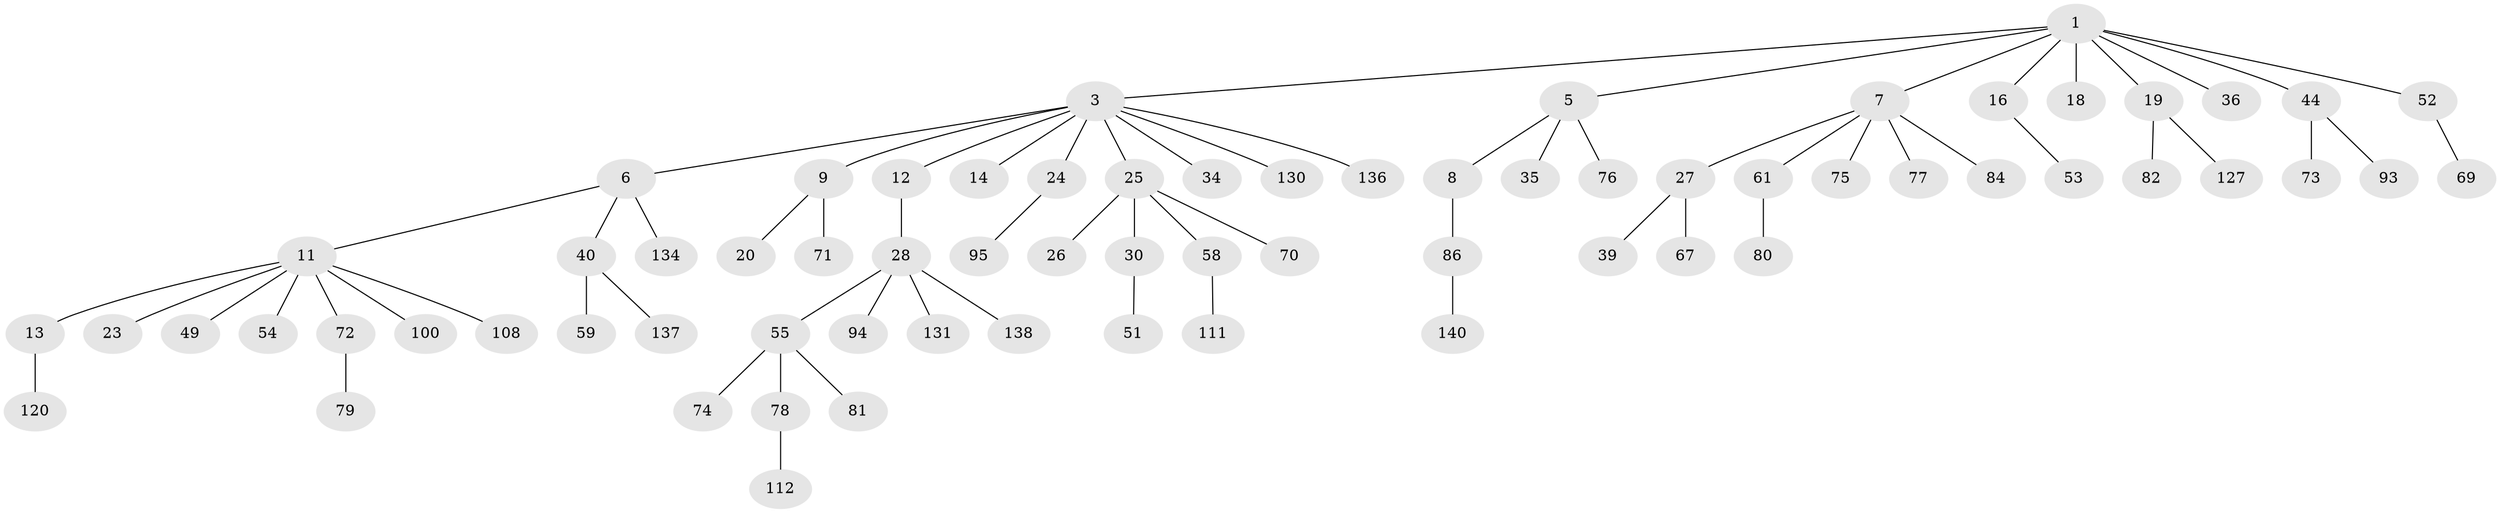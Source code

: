 // original degree distribution, {4: 0.05, 7: 0.014285714285714285, 5: 0.04285714285714286, 3: 0.11428571428571428, 2: 0.3, 8: 0.007142857142857143, 1: 0.4714285714285714}
// Generated by graph-tools (version 1.1) at 2025/15/03/09/25 04:15:37]
// undirected, 70 vertices, 69 edges
graph export_dot {
graph [start="1"]
  node [color=gray90,style=filled];
  1 [super="+2"];
  3 [super="+4"];
  5;
  6;
  7 [super="+31+129+17"];
  8 [super="+105+10"];
  9;
  11 [super="+43+15+21"];
  12 [super="+22+122+37"];
  13;
  14;
  16;
  18 [super="+32"];
  19 [super="+33"];
  20;
  23 [super="+63+101+119"];
  24 [super="+57+85"];
  25;
  26;
  27;
  28 [super="+29"];
  30 [super="+91+115+48"];
  34 [super="+132"];
  35;
  36 [super="+50"];
  39 [super="+45"];
  40 [super="+46+92+62"];
  44 [super="+65+64"];
  49 [super="+66"];
  51;
  52;
  53 [super="+98"];
  54;
  55 [super="+56"];
  58 [super="+96"];
  59;
  61;
  67;
  69 [super="+109+133"];
  70 [super="+116"];
  71;
  72;
  73;
  74;
  75;
  76 [super="+99"];
  77;
  78;
  79 [super="+110"];
  80 [super="+90"];
  81;
  82;
  84;
  86 [super="+107"];
  93;
  94;
  95 [super="+113"];
  100;
  108;
  111;
  112;
  120 [super="+124"];
  127;
  130;
  131;
  134;
  136;
  137;
  138;
  140;
  1 -- 18;
  1 -- 19;
  1 -- 44;
  1 -- 16;
  1 -- 3;
  1 -- 36;
  1 -- 5;
  1 -- 52;
  1 -- 7;
  3 -- 6;
  3 -- 12;
  3 -- 25;
  3 -- 34;
  3 -- 130;
  3 -- 24;
  3 -- 9;
  3 -- 136;
  3 -- 14;
  5 -- 8;
  5 -- 35;
  5 -- 76;
  6 -- 11;
  6 -- 40;
  6 -- 134;
  7 -- 27;
  7 -- 61;
  7 -- 84;
  7 -- 75;
  7 -- 77;
  8 -- 86;
  9 -- 20;
  9 -- 71;
  11 -- 13;
  11 -- 23;
  11 -- 49;
  11 -- 54;
  11 -- 100;
  11 -- 72;
  11 -- 108;
  12 -- 28;
  13 -- 120;
  16 -- 53;
  19 -- 82;
  19 -- 127;
  24 -- 95;
  25 -- 26;
  25 -- 30;
  25 -- 58;
  25 -- 70;
  27 -- 39;
  27 -- 67;
  28 -- 138;
  28 -- 131;
  28 -- 94;
  28 -- 55;
  30 -- 51;
  40 -- 59;
  40 -- 137;
  44 -- 73;
  44 -- 93;
  52 -- 69;
  55 -- 74;
  55 -- 81;
  55 -- 78;
  58 -- 111;
  61 -- 80;
  72 -- 79;
  78 -- 112;
  86 -- 140;
}
